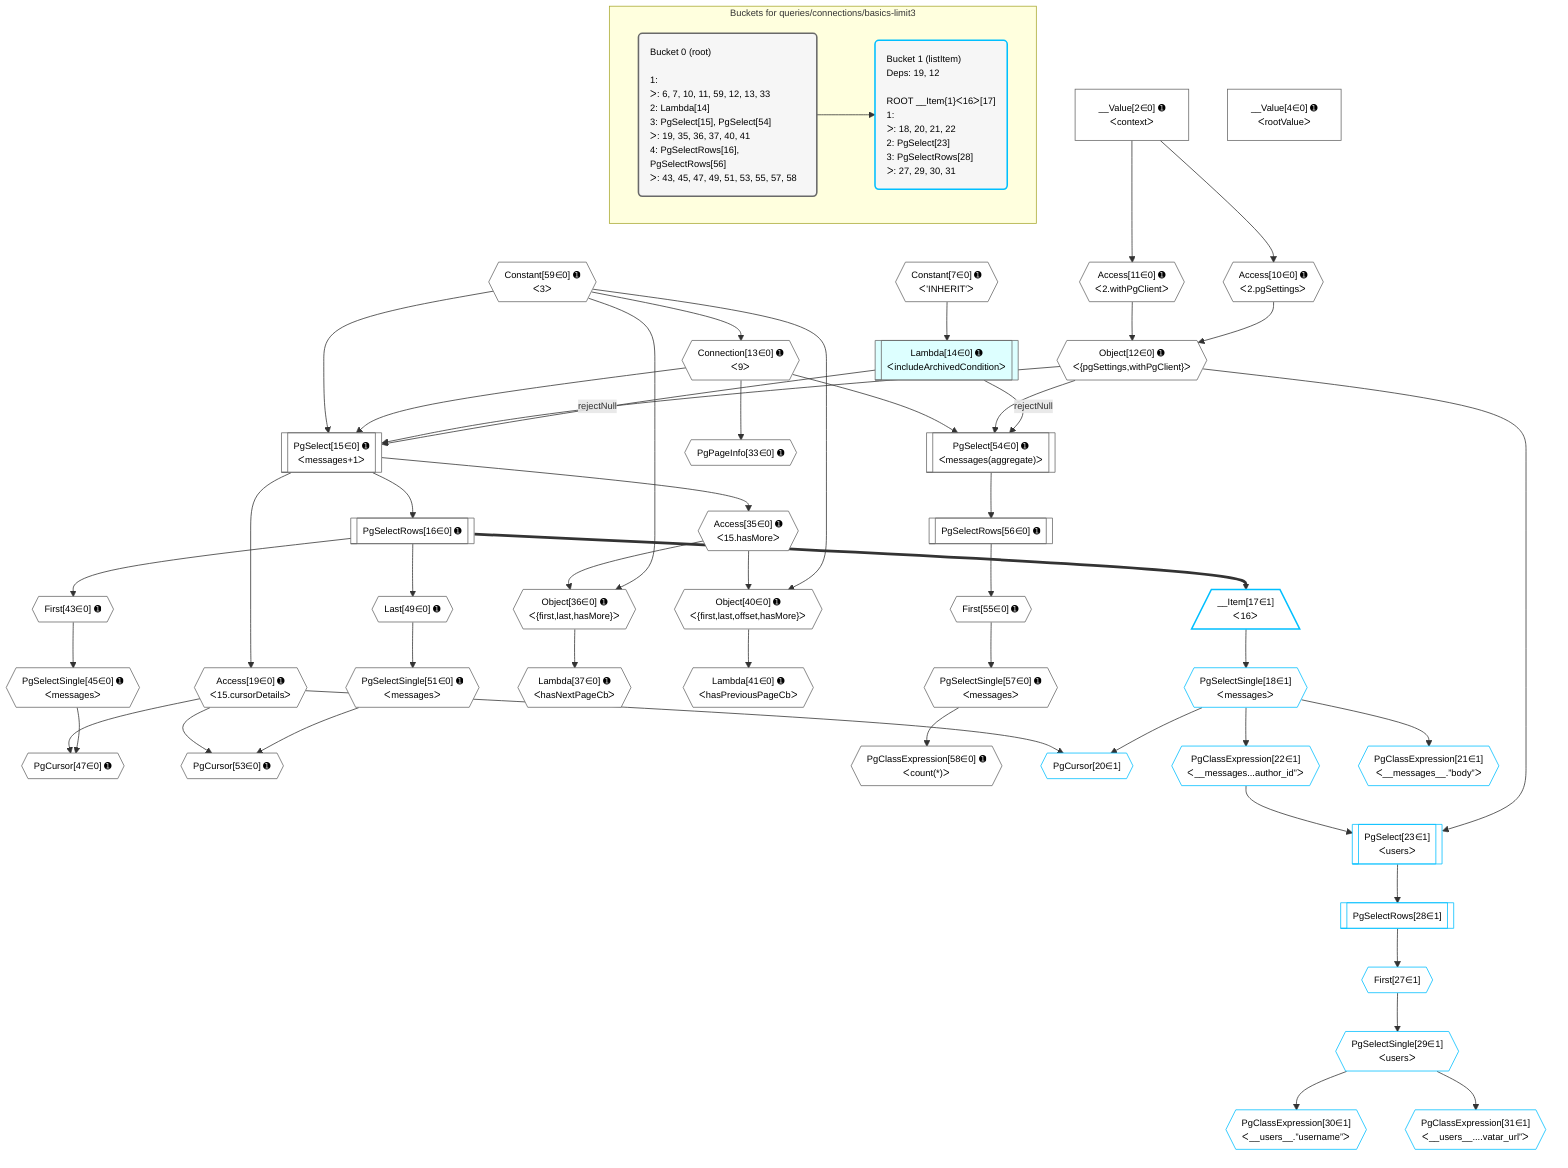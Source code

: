 %%{init: {'themeVariables': { 'fontSize': '12px'}}}%%
graph TD
    classDef path fill:#eee,stroke:#000,color:#000
    classDef plan fill:#fff,stroke-width:1px,color:#000
    classDef itemplan fill:#fff,stroke-width:2px,color:#000
    classDef unbatchedplan fill:#dff,stroke-width:1px,color:#000
    classDef sideeffectplan fill:#fcc,stroke-width:2px,color:#000
    classDef bucket fill:#f6f6f6,color:#000,stroke-width:2px,text-align:left


    %% plan dependencies
    PgSelect15[["PgSelect[15∈0] ➊<br />ᐸmessages+1ᐳ"]]:::plan
    Object12{{"Object[12∈0] ➊<br />ᐸ{pgSettings,withPgClient}ᐳ"}}:::plan
    Lambda14[["Lambda[14∈0] ➊<br />ᐸincludeArchivedConditionᐳ"]]:::unbatchedplan
    Connection13{{"Connection[13∈0] ➊<br />ᐸ9ᐳ"}}:::plan
    Constant59{{"Constant[59∈0] ➊<br />ᐸ3ᐳ"}}:::plan
    Lambda14 -->|rejectNull| PgSelect15
    Object12 & Connection13 & Constant59 --> PgSelect15
    Object40{{"Object[40∈0] ➊<br />ᐸ{first,last,offset,hasMore}ᐳ"}}:::plan
    Access35{{"Access[35∈0] ➊<br />ᐸ15.hasMoreᐳ"}}:::plan
    Constant59 & Access35 --> Object40
    Object36{{"Object[36∈0] ➊<br />ᐸ{first,last,hasMore}ᐳ"}}:::plan
    Constant59 & Access35 --> Object36
    PgSelect54[["PgSelect[54∈0] ➊<br />ᐸmessages(aggregate)ᐳ"]]:::plan
    Lambda14 -->|rejectNull| PgSelect54
    Object12 & Connection13 --> PgSelect54
    Access10{{"Access[10∈0] ➊<br />ᐸ2.pgSettingsᐳ"}}:::plan
    Access11{{"Access[11∈0] ➊<br />ᐸ2.withPgClientᐳ"}}:::plan
    Access10 & Access11 --> Object12
    Constant59 --> Connection13
    PgCursor47{{"PgCursor[47∈0] ➊"}}:::plan
    PgSelectSingle45{{"PgSelectSingle[45∈0] ➊<br />ᐸmessagesᐳ"}}:::plan
    Access19{{"Access[19∈0] ➊<br />ᐸ15.cursorDetailsᐳ"}}:::plan
    PgSelectSingle45 & Access19 --> PgCursor47
    PgCursor53{{"PgCursor[53∈0] ➊"}}:::plan
    PgSelectSingle51{{"PgSelectSingle[51∈0] ➊<br />ᐸmessagesᐳ"}}:::plan
    PgSelectSingle51 & Access19 --> PgCursor53
    __Value2["__Value[2∈0] ➊<br />ᐸcontextᐳ"]:::plan
    __Value2 --> Access10
    __Value2 --> Access11
    Constant7{{"Constant[7∈0] ➊<br />ᐸ'INHERIT'ᐳ"}}:::plan
    Constant7 --> Lambda14
    PgSelectRows16[["PgSelectRows[16∈0] ➊"]]:::plan
    PgSelect15 --> PgSelectRows16
    PgSelect15 --> Access19
    PgPageInfo33{{"PgPageInfo[33∈0] ➊"}}:::plan
    Connection13 --> PgPageInfo33
    PgSelect15 --> Access35
    Lambda37{{"Lambda[37∈0] ➊<br />ᐸhasNextPageCbᐳ"}}:::plan
    Object36 --> Lambda37
    Lambda41{{"Lambda[41∈0] ➊<br />ᐸhasPreviousPageCbᐳ"}}:::plan
    Object40 --> Lambda41
    First43{{"First[43∈0] ➊"}}:::plan
    PgSelectRows16 --> First43
    First43 --> PgSelectSingle45
    Last49{{"Last[49∈0] ➊"}}:::plan
    PgSelectRows16 --> Last49
    Last49 --> PgSelectSingle51
    First55{{"First[55∈0] ➊"}}:::plan
    PgSelectRows56[["PgSelectRows[56∈0] ➊"]]:::plan
    PgSelectRows56 --> First55
    PgSelect54 --> PgSelectRows56
    PgSelectSingle57{{"PgSelectSingle[57∈0] ➊<br />ᐸmessagesᐳ"}}:::plan
    First55 --> PgSelectSingle57
    PgClassExpression58{{"PgClassExpression[58∈0] ➊<br />ᐸcount(*)ᐳ"}}:::plan
    PgSelectSingle57 --> PgClassExpression58
    __Value4["__Value[4∈0] ➊<br />ᐸrootValueᐳ"]:::plan
    PgCursor20{{"PgCursor[20∈1]"}}:::plan
    PgSelectSingle18{{"PgSelectSingle[18∈1]<br />ᐸmessagesᐳ"}}:::plan
    PgSelectSingle18 & Access19 --> PgCursor20
    PgSelect23[["PgSelect[23∈1]<br />ᐸusersᐳ"]]:::plan
    PgClassExpression22{{"PgClassExpression[22∈1]<br />ᐸ__messages...author_id”ᐳ"}}:::plan
    Object12 & PgClassExpression22 --> PgSelect23
    __Item17[/"__Item[17∈1]<br />ᐸ16ᐳ"\]:::itemplan
    PgSelectRows16 ==> __Item17
    __Item17 --> PgSelectSingle18
    PgClassExpression21{{"PgClassExpression[21∈1]<br />ᐸ__messages__.”body”ᐳ"}}:::plan
    PgSelectSingle18 --> PgClassExpression21
    PgSelectSingle18 --> PgClassExpression22
    First27{{"First[27∈1]"}}:::plan
    PgSelectRows28[["PgSelectRows[28∈1]"]]:::plan
    PgSelectRows28 --> First27
    PgSelect23 --> PgSelectRows28
    PgSelectSingle29{{"PgSelectSingle[29∈1]<br />ᐸusersᐳ"}}:::plan
    First27 --> PgSelectSingle29
    PgClassExpression30{{"PgClassExpression[30∈1]<br />ᐸ__users__.”username”ᐳ"}}:::plan
    PgSelectSingle29 --> PgClassExpression30
    PgClassExpression31{{"PgClassExpression[31∈1]<br />ᐸ__users__....vatar_url”ᐳ"}}:::plan
    PgSelectSingle29 --> PgClassExpression31

    %% define steps

    subgraph "Buckets for queries/connections/basics-limit3"
    Bucket0("Bucket 0 (root)<br /><br />1: <br />ᐳ: 6, 7, 10, 11, 59, 12, 13, 33<br />2: Lambda[14]<br />3: PgSelect[15], PgSelect[54]<br />ᐳ: 19, 35, 36, 37, 40, 41<br />4: PgSelectRows[16], PgSelectRows[56]<br />ᐳ: 43, 45, 47, 49, 51, 53, 55, 57, 58"):::bucket
    classDef bucket0 stroke:#696969
    class Bucket0,__Value2,__Value4,Constant7,Access10,Access11,Object12,Connection13,Lambda14,PgSelect15,PgSelectRows16,Access19,PgPageInfo33,Access35,Object36,Lambda37,Object40,Lambda41,First43,PgSelectSingle45,PgCursor47,Last49,PgSelectSingle51,PgCursor53,PgSelect54,First55,PgSelectRows56,PgSelectSingle57,PgClassExpression58,Constant59 bucket0
    Bucket1("Bucket 1 (listItem)<br />Deps: 19, 12<br /><br />ROOT __Item{1}ᐸ16ᐳ[17]<br />1: <br />ᐳ: 18, 20, 21, 22<br />2: PgSelect[23]<br />3: PgSelectRows[28]<br />ᐳ: 27, 29, 30, 31"):::bucket
    classDef bucket1 stroke:#00bfff
    class Bucket1,__Item17,PgSelectSingle18,PgCursor20,PgClassExpression21,PgClassExpression22,PgSelect23,First27,PgSelectRows28,PgSelectSingle29,PgClassExpression30,PgClassExpression31 bucket1
    Bucket0 --> Bucket1
    end